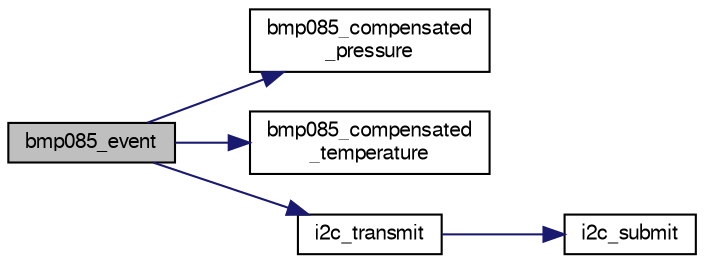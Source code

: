 digraph "bmp085_event"
{
  edge [fontname="FreeSans",fontsize="10",labelfontname="FreeSans",labelfontsize="10"];
  node [fontname="FreeSans",fontsize="10",shape=record];
  rankdir="LR";
  Node1 [label="bmp085_event",height=0.2,width=0.4,color="black", fillcolor="grey75", style="filled", fontcolor="black"];
  Node1 -> Node2 [color="midnightblue",fontsize="10",style="solid",fontname="FreeSans"];
  Node2 [label="bmp085_compensated\l_pressure",height=0.2,width=0.4,color="black", fillcolor="white", style="filled",URL="$bmp085_8c.html#a0ab1487b3b01190106885dcb37d195b1",tooltip="Apply temp calibration and sensor calibration to raw measurement to get Pa (from BMP085 datasheet) ..."];
  Node1 -> Node3 [color="midnightblue",fontsize="10",style="solid",fontname="FreeSans"];
  Node3 [label="bmp085_compensated\l_temperature",height=0.2,width=0.4,color="black", fillcolor="white", style="filled",URL="$bmp085_8c.html#a51c3006367e8c704b3b0f2f98d473124"];
  Node1 -> Node4 [color="midnightblue",fontsize="10",style="solid",fontname="FreeSans"];
  Node4 [label="i2c_transmit",height=0.2,width=0.4,color="black", fillcolor="white", style="filled",URL="$group__i2c.html#ga54405aa058f14a143b8b1b5380015927",tooltip="Submit a write only transaction. "];
  Node4 -> Node5 [color="midnightblue",fontsize="10",style="solid",fontname="FreeSans"];
  Node5 [label="i2c_submit",height=0.2,width=0.4,color="black", fillcolor="white", style="filled",URL="$group__i2c.html#ga4eed48e542a9c71b93372f5a38d7e367",tooltip="Submit a I2C transaction. "];
}
